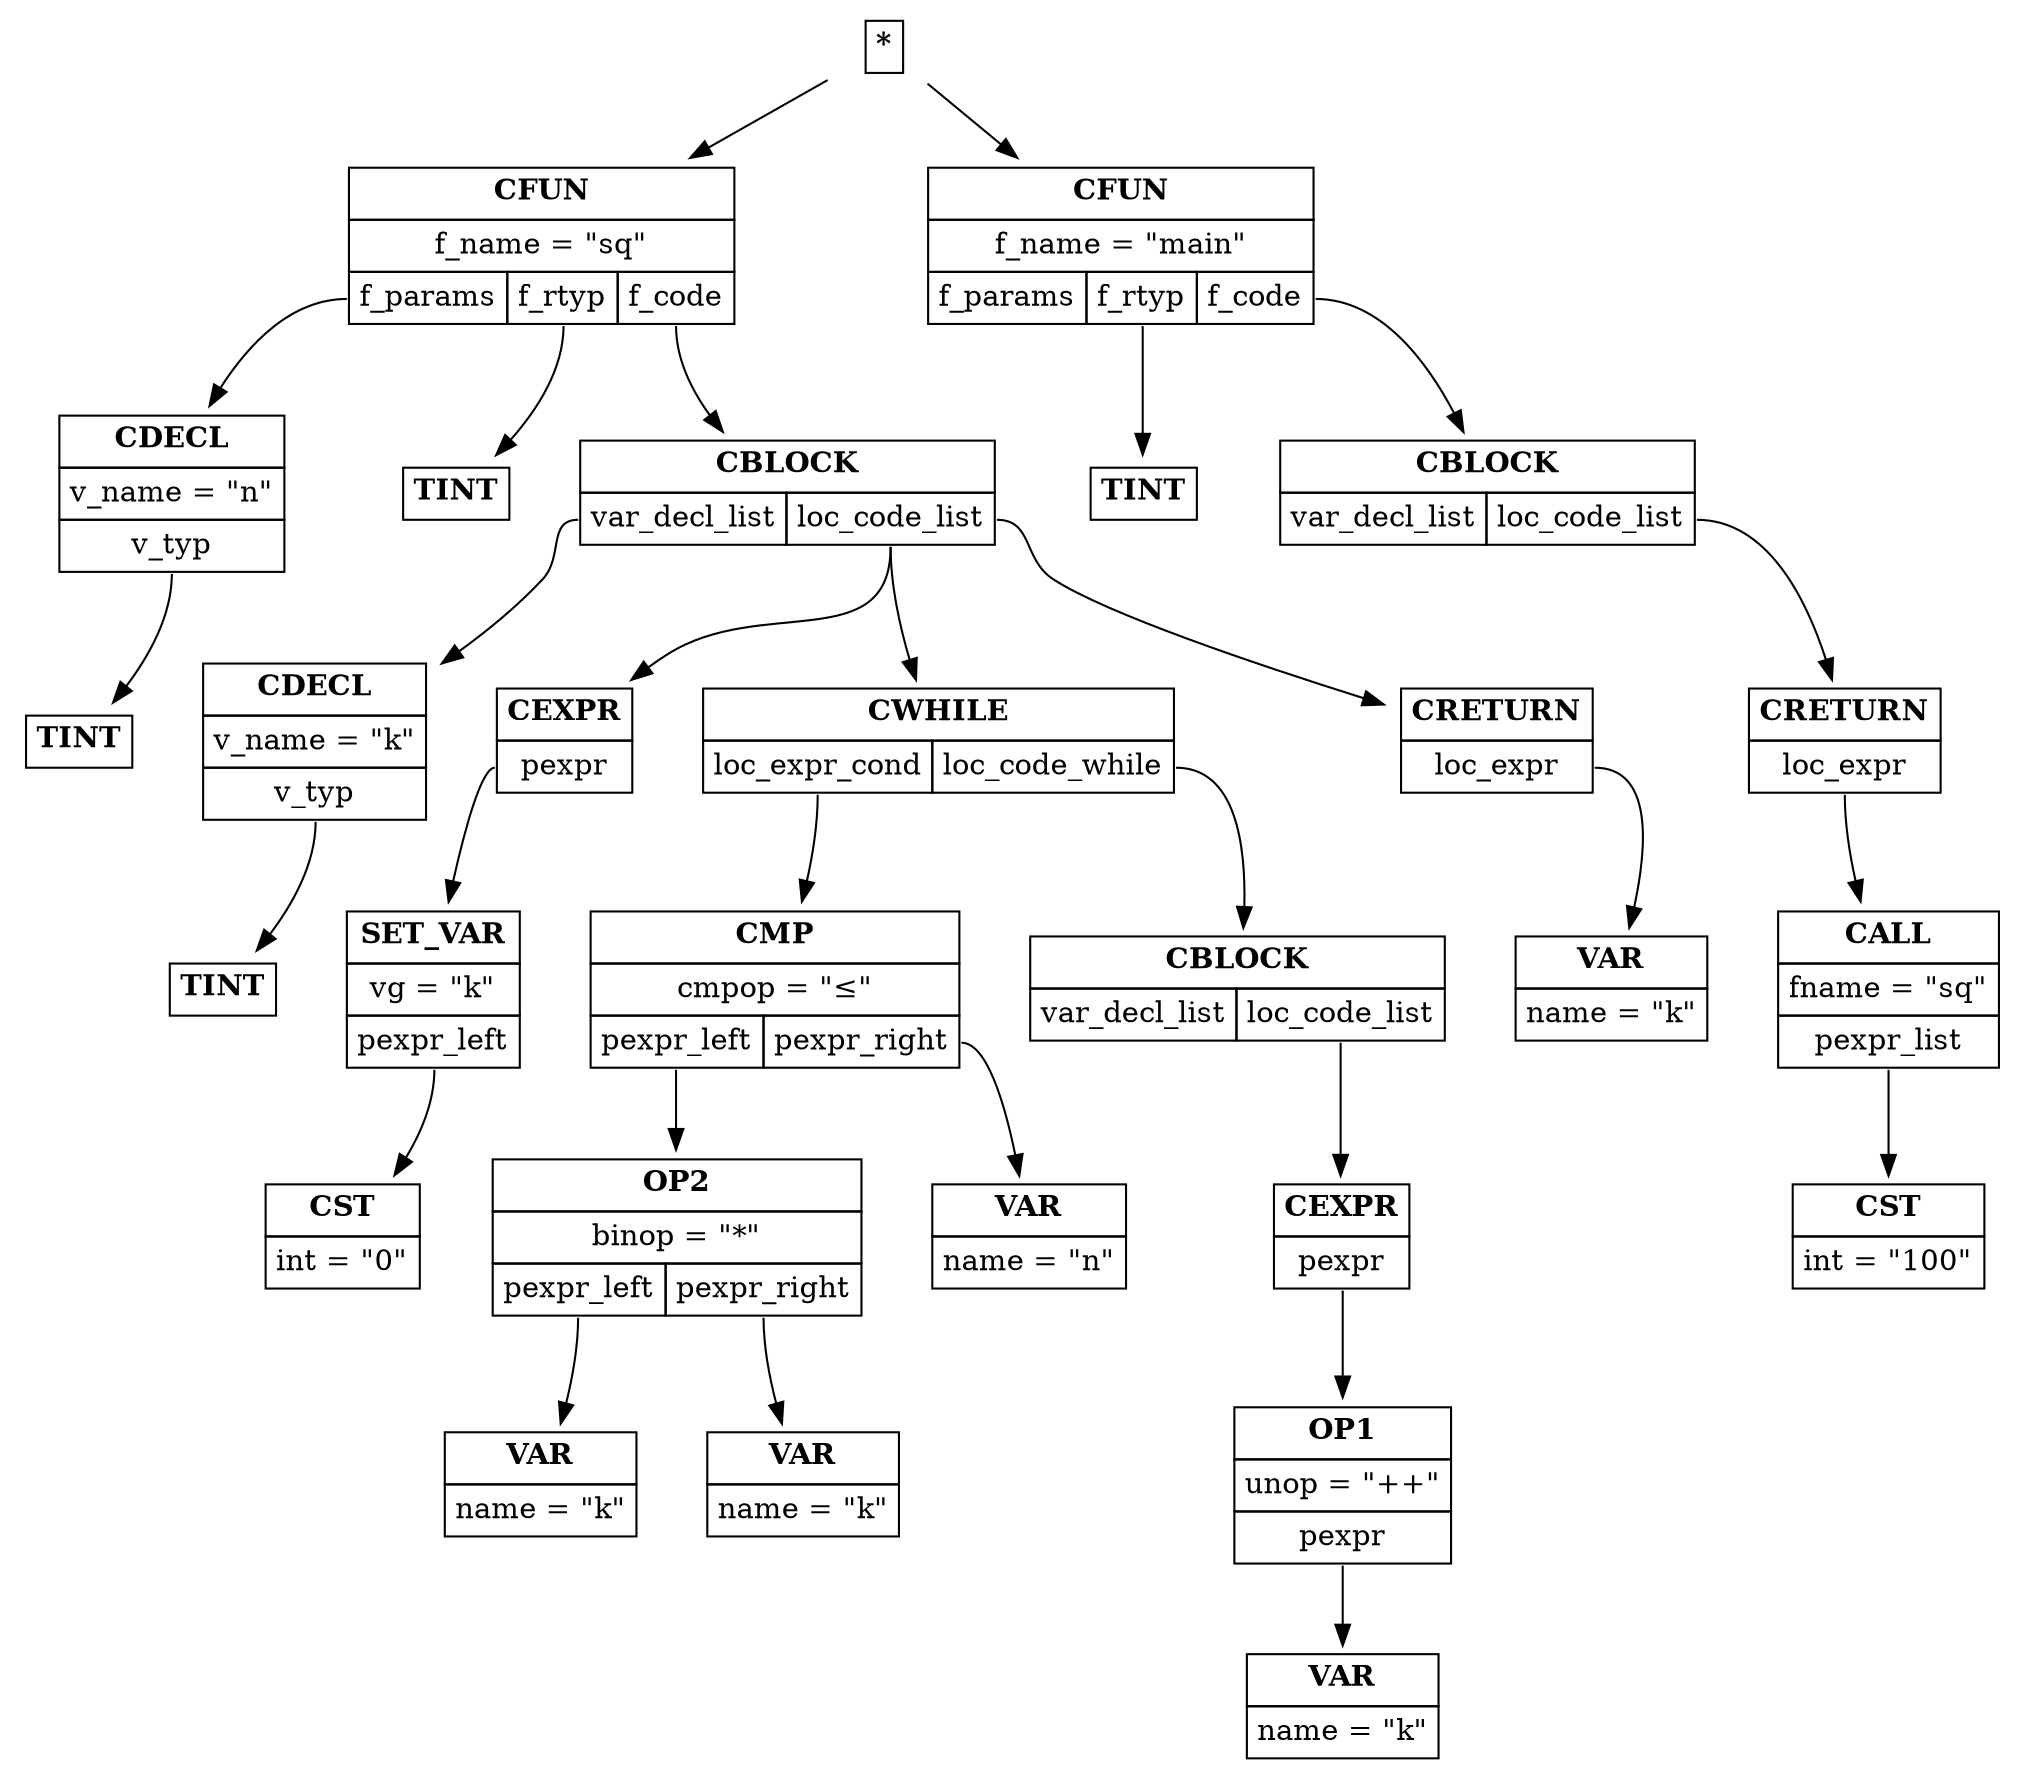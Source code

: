 digraph ast {
node [shape=plaintext];
root [label=<<table border='0' cellborder='1' cellspacing='0' cellpadding='4'><tr ><td colspan = '1'><b >*</b></td></tr></table>>]
CFUN_1 [label=<<table border='0' cellborder='1' cellspacing='0' cellpadding='4'><tr ><td colspan = '3'><b >CFUN</b></td></tr><tr ><td colspan = '3'>f_name = "sq"</td></tr><tr ><td port='f_params'>f_params</td><td port='f_rtyp'>f_rtyp</td><td port='f_code'>f_code</td></tr></table>>]
root -> CFUN_1
CDECL_2 [label=<<table border='0' cellborder='1' cellspacing='0' cellpadding='4'><tr ><td colspan = '1'><b >CDECL</b></td></tr><tr ><td colspan = '1'>v_name = "n"</td></tr><tr ><td port='v_typ'>v_typ</td></tr></table>>]
CFUN_1:f_params -> CDECL_2
TINT_3 [label=<<table border='0' cellborder='1' cellspacing='0' cellpadding='4'><tr ><td colspan = '1'><b >TINT</b></td></tr></table>>]
CDECL_2:v_typ -> TINT_3
TINT_4 [label=<<table border='0' cellborder='1' cellspacing='0' cellpadding='4'><tr ><td colspan = '1'><b >TINT</b></td></tr></table>>]
CFUN_1:f_rtyp -> TINT_4
CBLOCK_5 [label=<<table border='0' cellborder='1' cellspacing='0' cellpadding='4'><tr ><td colspan = '2'><b >CBLOCK</b></td></tr><tr ><td port='var_decl_list'>var_decl_list</td><td port='loc_code_list'>loc_code_list</td></tr></table>>]
CFUN_1:f_code -> CBLOCK_5
CDECL_6 [label=<<table border='0' cellborder='1' cellspacing='0' cellpadding='4'><tr ><td colspan = '1'><b >CDECL</b></td></tr><tr ><td colspan = '1'>v_name = "k"</td></tr><tr ><td port='v_typ'>v_typ</td></tr></table>>]
CBLOCK_5:var_decl_list -> CDECL_6
TINT_7 [label=<<table border='0' cellborder='1' cellspacing='0' cellpadding='4'><tr ><td colspan = '1'><b >TINT</b></td></tr></table>>]
CDECL_6:v_typ -> TINT_7
CEXPR_8 [label=<<table border='0' cellborder='1' cellspacing='0' cellpadding='4'><tr ><td colspan = '1'><b >CEXPR</b></td></tr><tr ><td port='pexpr'>pexpr</td></tr></table>>]
CBLOCK_5:loc_code_list -> CEXPR_8
SET_VAR_9 [label=<<table border='0' cellborder='1' cellspacing='0' cellpadding='4'><tr ><td colspan = '1'><b >SET_VAR</b></td></tr><tr ><td colspan = '1'>vg = "k"</td></tr><tr ><td port='pexpr_left'>pexpr_left</td></tr></table>>]
CEXPR_8:pexpr -> SET_VAR_9
CST_10 [label=<<table border='0' cellborder='1' cellspacing='0' cellpadding='4'><tr ><td colspan = '1'><b >CST</b></td></tr><tr ><td colspan = '1'>int = "0"</td></tr></table>>]
SET_VAR_9:pexpr_left -> CST_10
CWHILE_11 [label=<<table border='0' cellborder='1' cellspacing='0' cellpadding='4'><tr ><td colspan = '2'><b >CWHILE</b></td></tr><tr ><td port='loc_expr_cond'>loc_expr_cond</td><td port='loc_code_while'>loc_code_while</td></tr></table>>]
CBLOCK_5:loc_code_list -> CWHILE_11
CMP_12 [label=<<table border='0' cellborder='1' cellspacing='0' cellpadding='4'><tr ><td colspan = '2'><b >CMP</b></td></tr><tr ><td colspan = '2'>cmpop = "&le;"</td></tr><tr ><td port='pexpr_left'>pexpr_left</td><td port='pexpr_right'>pexpr_right</td></tr></table>>]
CWHILE_11:loc_expr_cond -> CMP_12
OP2_13 [label=<<table border='0' cellborder='1' cellspacing='0' cellpadding='4'><tr ><td colspan = '2'><b >OP2</b></td></tr><tr ><td colspan = '2'>binop = "*"</td></tr><tr ><td port='pexpr_left'>pexpr_left</td><td port='pexpr_right'>pexpr_right</td></tr></table>>]
CMP_12:pexpr_left -> OP2_13
VAR_14 [label=<<table border='0' cellborder='1' cellspacing='0' cellpadding='4'><tr ><td colspan = '1'><b >VAR</b></td></tr><tr ><td colspan = '1'>name = "k"</td></tr></table>>]
OP2_13:pexpr_left -> VAR_14
VAR_15 [label=<<table border='0' cellborder='1' cellspacing='0' cellpadding='4'><tr ><td colspan = '1'><b >VAR</b></td></tr><tr ><td colspan = '1'>name = "k"</td></tr></table>>]
OP2_13:pexpr_right -> VAR_15
VAR_16 [label=<<table border='0' cellborder='1' cellspacing='0' cellpadding='4'><tr ><td colspan = '1'><b >VAR</b></td></tr><tr ><td colspan = '1'>name = "n"</td></tr></table>>]
CMP_12:pexpr_right -> VAR_16
CBLOCK_17 [label=<<table border='0' cellborder='1' cellspacing='0' cellpadding='4'><tr ><td colspan = '2'><b >CBLOCK</b></td></tr><tr ><td port='var_decl_list'>var_decl_list</td><td port='loc_code_list'>loc_code_list</td></tr></table>>]
CWHILE_11:loc_code_while -> CBLOCK_17
CEXPR_18 [label=<<table border='0' cellborder='1' cellspacing='0' cellpadding='4'><tr ><td colspan = '1'><b >CEXPR</b></td></tr><tr ><td port='pexpr'>pexpr</td></tr></table>>]
CBLOCK_17:loc_code_list -> CEXPR_18
OP1_19 [label=<<table border='0' cellborder='1' cellspacing='0' cellpadding='4'><tr ><td colspan = '1'><b >OP1</b></td></tr><tr ><td colspan = '1'>unop = "++"</td></tr><tr ><td port='pexpr'>pexpr</td></tr></table>>]
CEXPR_18:pexpr -> OP1_19
VAR_20 [label=<<table border='0' cellborder='1' cellspacing='0' cellpadding='4'><tr ><td colspan = '1'><b >VAR</b></td></tr><tr ><td colspan = '1'>name = "k"</td></tr></table>>]
OP1_19:pexpr -> VAR_20
CRETURN_21 [label=<<table border='0' cellborder='1' cellspacing='0' cellpadding='4'><tr ><td colspan = '1'><b >CRETURN</b></td></tr><tr ><td port='loc_expr'>loc_expr</td></tr></table>>]
CBLOCK_5:loc_code_list -> CRETURN_21
VAR_22 [label=<<table border='0' cellborder='1' cellspacing='0' cellpadding='4'><tr ><td colspan = '1'><b >VAR</b></td></tr><tr ><td colspan = '1'>name = "k"</td></tr></table>>]
CRETURN_21:loc_expr -> VAR_22
CFUN_23 [label=<<table border='0' cellborder='1' cellspacing='0' cellpadding='4'><tr ><td colspan = '3'><b >CFUN</b></td></tr><tr ><td colspan = '3'>f_name = "main"</td></tr><tr ><td port='f_params'>f_params</td><td port='f_rtyp'>f_rtyp</td><td port='f_code'>f_code</td></tr></table>>]
root -> CFUN_23
TINT_24 [label=<<table border='0' cellborder='1' cellspacing='0' cellpadding='4'><tr ><td colspan = '1'><b >TINT</b></td></tr></table>>]
CFUN_23:f_rtyp -> TINT_24
CBLOCK_25 [label=<<table border='0' cellborder='1' cellspacing='0' cellpadding='4'><tr ><td colspan = '2'><b >CBLOCK</b></td></tr><tr ><td port='var_decl_list'>var_decl_list</td><td port='loc_code_list'>loc_code_list</td></tr></table>>]
CFUN_23:f_code -> CBLOCK_25
CRETURN_26 [label=<<table border='0' cellborder='1' cellspacing='0' cellpadding='4'><tr ><td colspan = '1'><b >CRETURN</b></td></tr><tr ><td port='loc_expr'>loc_expr</td></tr></table>>]
CBLOCK_25:loc_code_list -> CRETURN_26
CALL_27 [label=<<table border='0' cellborder='1' cellspacing='0' cellpadding='4'><tr ><td colspan = '1'><b >CALL</b></td></tr><tr ><td colspan = '1'>fname = "sq"</td></tr><tr ><td port='pexpr_list'>pexpr_list</td></tr></table>>]
CRETURN_26:loc_expr -> CALL_27
CST_28 [label=<<table border='0' cellborder='1' cellspacing='0' cellpadding='4'><tr ><td colspan = '1'><b >CST</b></td></tr><tr ><td colspan = '1'>int = "100"</td></tr></table>>]
CALL_27:pexpr_list -> CST_28
}